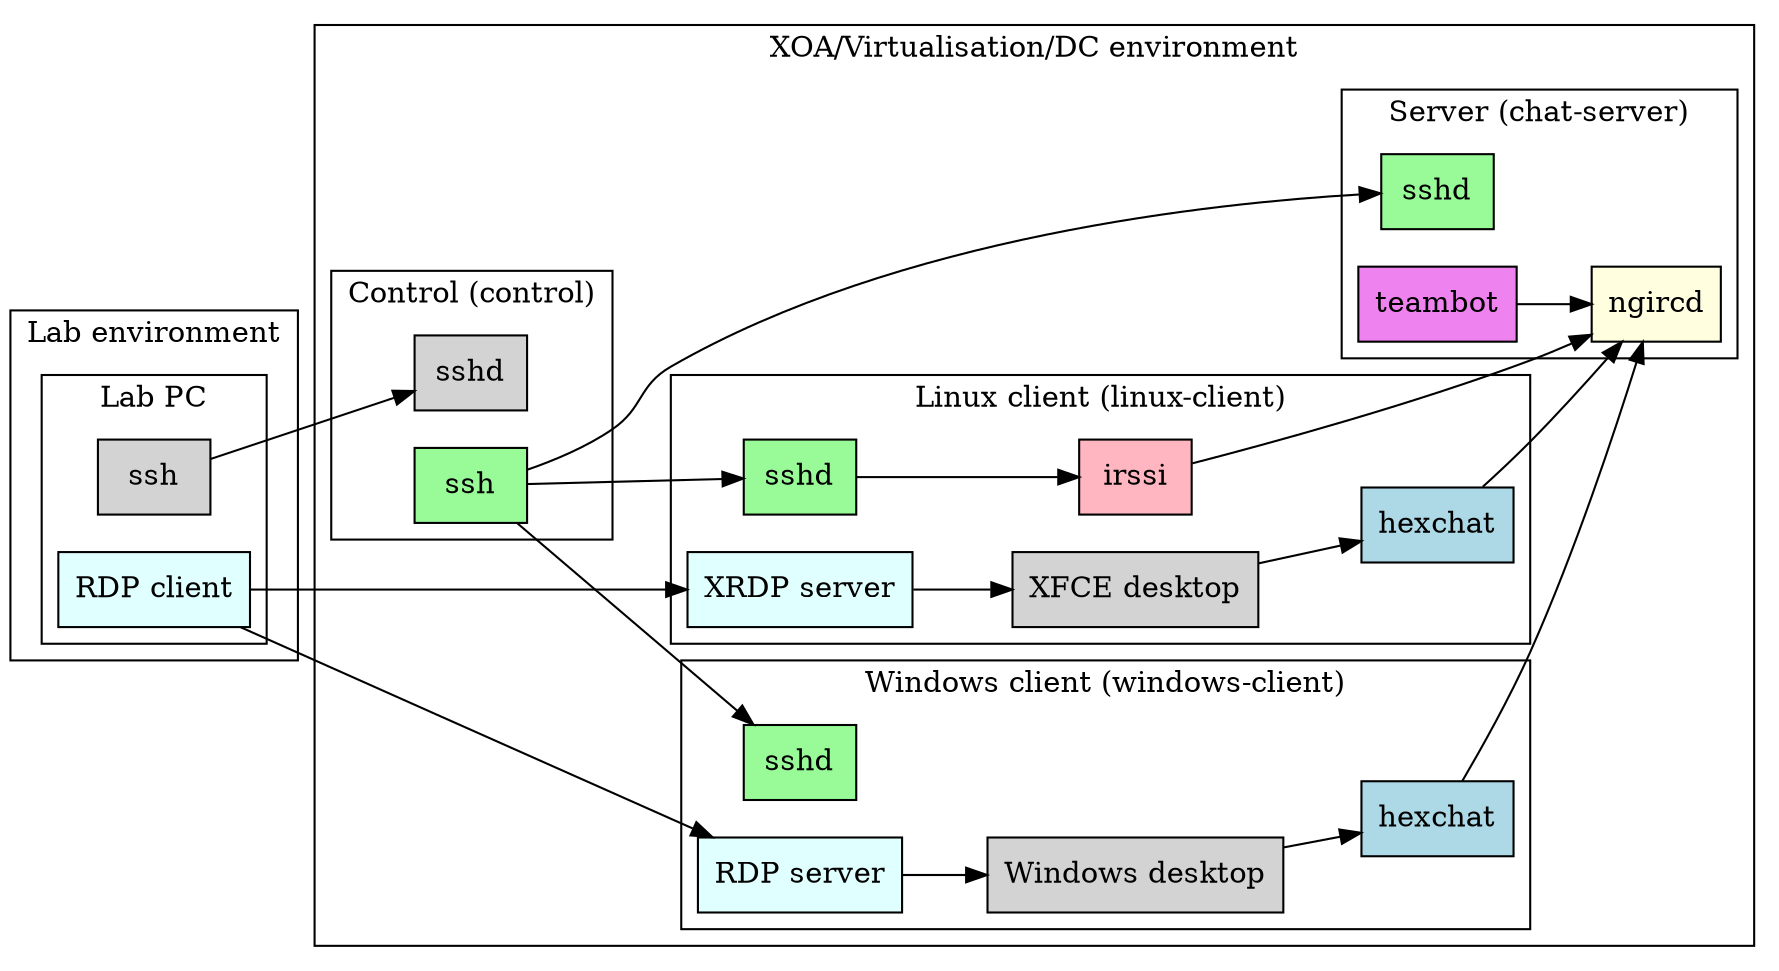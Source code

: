digraph G {

    rankdir=LR;

    node [ shape=rectangle, style=filled];
    
    subgraph cluster_lab {
	label="Lab environment";

	subgraph cluster_labpc {
	    label="Lab PC";
	    labssh [ label="ssh" ];
	    rdpc [ label="RDP client", fillcolor=lightcyan ];
	}
    }
    
    subgraph cluster_xoa {
	label="XOA/Virtualisation/DC environment";

	subgraph cluster_control {
	    label="Control (control)";
	    controlsshd [ label="sshd" ];
	    controlssh [ label="ssh", fillcolor=palegreen ];
	}
	
	subgraph cluster_server {
	    label="Server (chat-server)";
	    ngircd [ label="ngircd", fillcolor=lightyellow ];
	    serversshd [ label="sshd", fillcolor=palegreen ];
	    teambot [label="teambot", fillcolor=violet ];
	}

	subgraph cluster_linux_client {
	    label="Linux client (linux-client)";
	    xrdp [ label="XRDP server", fillcolor=lightcyan ];
	    xfce [ label="XFCE desktop" ];
	    irssi [ label="irssi", fillcolor=lightpink ];
	    lhexchat [ label="hexchat", fillcolor=lightblue ];
	    linuxsshd [ label="sshd", fillcolor=palegreen ];	    
	}

	subgraph cluster_windows_client {
	    label="Windows client (windows-client)";
	    wrdp [ label="RDP server", fillcolor=lightcyan ] ;
	    whexchat [ label="hexchat", fillcolor=lightblue ];
	    windowssshd [ label="sshd", fillcolor=palegreen ];
	    wdesktop [ label="Windows desktop" ];
	}

	
    }
    irssi -> ngircd ; 
	lhexchat -> ngircd;
	whexchat -> ngircd;
	controlssh -> serversshd;
	controlssh -> linuxsshd;
	controlssh -> windowssshd;
	labssh -> controlsshd;
	teambot -> ngircd;
	xrdp -> xfce ;
	xfce -> lhexchat;
	rdpc -> wrdp;
	rdpc -> xrdp;
	linuxsshd -> irssi;
	wrdp -> wdesktop;
	wdesktop -> whexchat;
	
}
